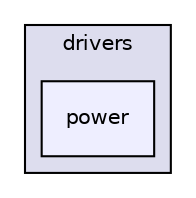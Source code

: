 digraph "power" {
  compound=true
  node [ fontsize="10", fontname="Helvetica"];
  edge [ labelfontsize="10", labelfontname="Helvetica"];
  subgraph clusterdir_3272f9f9556099c0b986cb38fa788482 {
    graph [ bgcolor="#ddddee", pencolor="black", label="drivers" fontname="Helvetica", fontsize="10", URL="dir_3272f9f9556099c0b986cb38fa788482.html"]
  dir_713349a703b82cb11d29835304e1f8ed [shape=box, label="power", style="filled", fillcolor="#eeeeff", pencolor="black", URL="dir_713349a703b82cb11d29835304e1f8ed.html"];
  }
}
